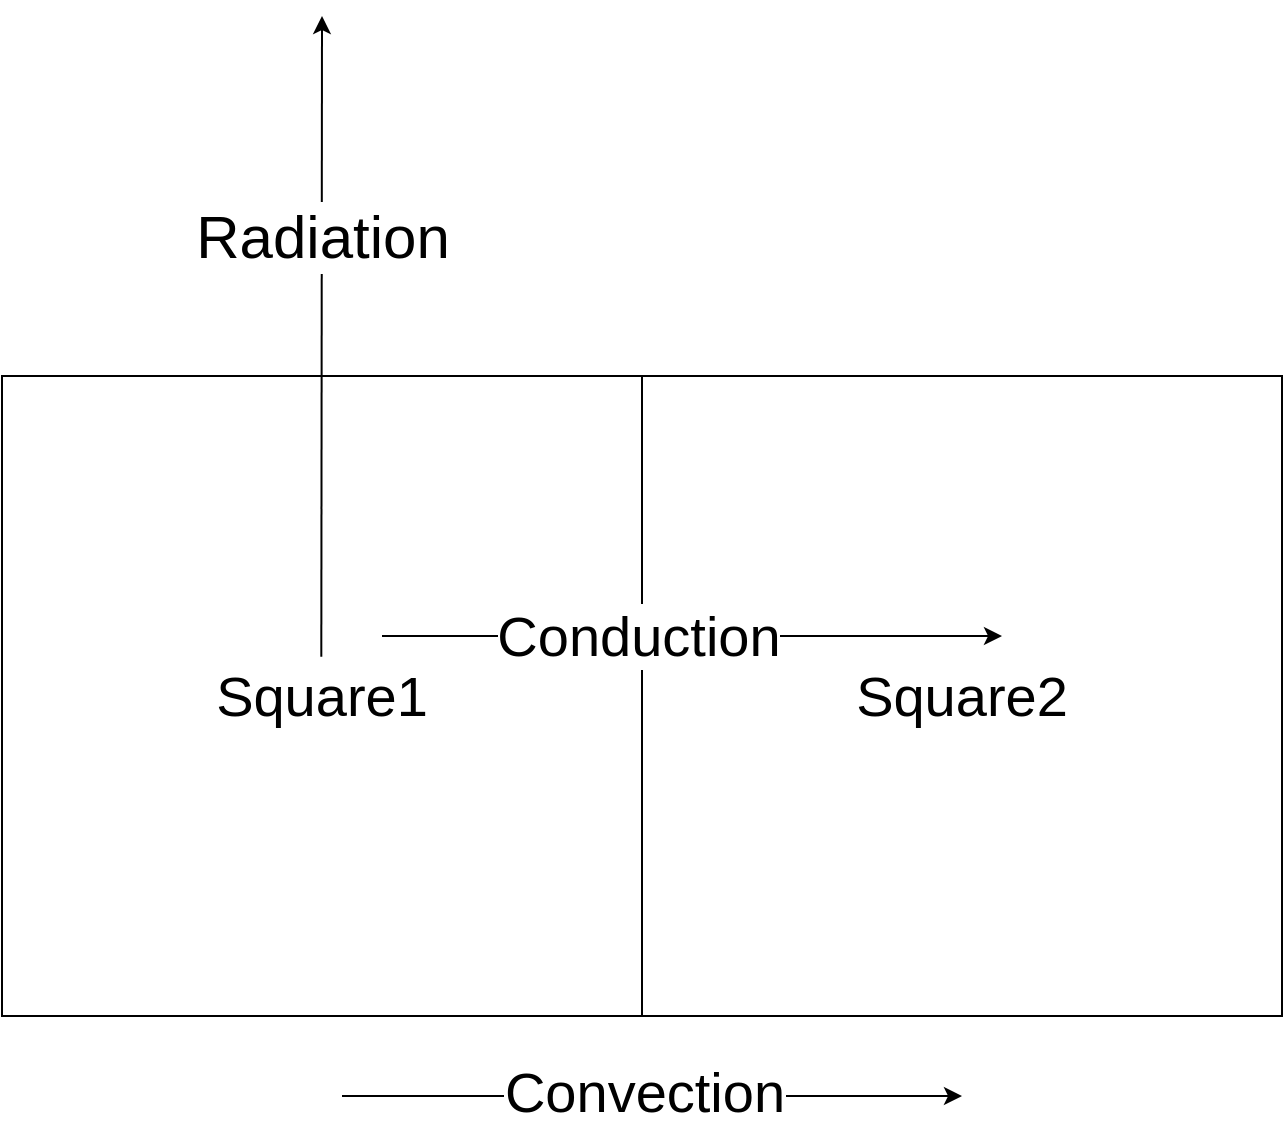 <mxfile version="26.0.14">
  <diagram name="Page-1" id="gd7sXjSoCqBydMC9bQIp">
    <mxGraphModel dx="989" dy="1659" grid="1" gridSize="10" guides="1" tooltips="1" connect="1" arrows="1" fold="1" page="1" pageScale="1" pageWidth="850" pageHeight="1100" math="0" shadow="0">
      <root>
        <mxCell id="0" />
        <mxCell id="1" parent="0" />
        <mxCell id="dcP1tXdiQT54TILF-FWi-2" value="Square1" style="whiteSpace=wrap;html=1;aspect=fixed;fontSize=28;" vertex="1" parent="1">
          <mxGeometry x="80" width="320" height="320" as="geometry" />
        </mxCell>
        <mxCell id="dcP1tXdiQT54TILF-FWi-3" value="&lt;font style=&quot;font-size: 28px;&quot;&gt;Square2&lt;/font&gt;" style="whiteSpace=wrap;html=1;aspect=fixed;" vertex="1" parent="1">
          <mxGeometry x="400" width="320" height="320" as="geometry" />
        </mxCell>
        <mxCell id="dcP1tXdiQT54TILF-FWi-10" value="" style="endArrow=classic;html=1;rounded=0;" edge="1" parent="1">
          <mxGeometry width="50" height="50" relative="1" as="geometry">
            <mxPoint x="270" y="130" as="sourcePoint" />
            <mxPoint x="580" y="130" as="targetPoint" />
          </mxGeometry>
        </mxCell>
        <mxCell id="dcP1tXdiQT54TILF-FWi-11" value="Conduction" style="edgeLabel;html=1;align=center;verticalAlign=middle;resizable=0;points=[];fontSize=28;" vertex="1" connectable="0" parent="dcP1tXdiQT54TILF-FWi-10">
          <mxGeometry x="-0.176" relative="1" as="geometry">
            <mxPoint as="offset" />
          </mxGeometry>
        </mxCell>
        <mxCell id="dcP1tXdiQT54TILF-FWi-13" value="" style="endArrow=classic;html=1;rounded=0;" edge="1" parent="1">
          <mxGeometry width="50" height="50" relative="1" as="geometry">
            <mxPoint x="239.66" y="140.383" as="sourcePoint" />
            <mxPoint x="240" y="-180" as="targetPoint" />
          </mxGeometry>
        </mxCell>
        <mxCell id="dcP1tXdiQT54TILF-FWi-14" value="Radiation" style="edgeLabel;html=1;align=center;verticalAlign=middle;resizable=0;points=[];fontSize=30;" vertex="1" connectable="0" parent="dcP1tXdiQT54TILF-FWi-13">
          <mxGeometry x="0.507" y="-1" relative="1" as="geometry">
            <mxPoint x="-1" y="31" as="offset" />
          </mxGeometry>
        </mxCell>
        <mxCell id="dcP1tXdiQT54TILF-FWi-15" value="" style="endArrow=classic;html=1;rounded=0;" edge="1" parent="1">
          <mxGeometry width="50" height="50" relative="1" as="geometry">
            <mxPoint x="250" y="360" as="sourcePoint" />
            <mxPoint x="560" y="360" as="targetPoint" />
          </mxGeometry>
        </mxCell>
        <mxCell id="dcP1tXdiQT54TILF-FWi-16" value="Convection" style="edgeLabel;html=1;align=center;verticalAlign=middle;resizable=0;points=[];fontSize=28;" vertex="1" connectable="0" parent="dcP1tXdiQT54TILF-FWi-15">
          <mxGeometry x="-0.243" y="2" relative="1" as="geometry">
            <mxPoint x="33" as="offset" />
          </mxGeometry>
        </mxCell>
      </root>
    </mxGraphModel>
  </diagram>
</mxfile>
